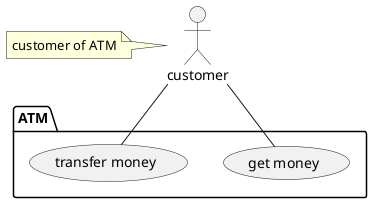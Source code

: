 @startuml
actor customer

'package'
package "ATM" {
(get money)
(transfer money)
}

'associations'
customer -- (get money)
customer -- (transfer money)


note left of customer : customer of ATM
@enduml